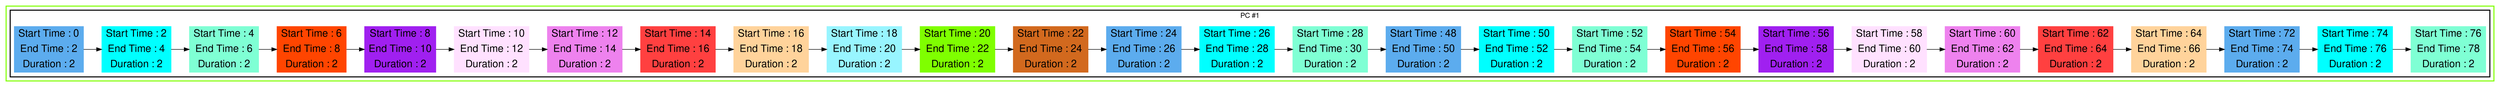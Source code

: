 digraph G {

fontname="Helvetica,Arial,sans-serif"
node [fontname="Helvetica,Arial,sans-serif"]
edge [fontname="Helvetica,Arial,sans-serif"]
graph [rankdir = "LR"];
node [fontsize = "20" shape = "ellipse"];

    subgraph cluster_Mod_0{
        color =chartreuse
        style = bold
        subgraph cluster_0{
           node [style=filled]
           color = black


            "node0" [
               label = "Start Time : 0 | End Time : 2 | Duration : 2"
               shape = "record"
               color = steelblue2
            ]

            "node4" [
               label = "Start Time : 2 | End Time : 4 | Duration : 2"
               shape = "record"
               color = aqua
            ]

            "node8" [
               label = "Start Time : 4 | End Time : 6 | Duration : 2"
               shape = "record"
               color = aquamarine
            ]

            "node12" [
               label = "Start Time : 6 | End Time : 8 | Duration : 2"
               shape = "record"
               color = orangered1
            ]

            "node14" [
               label = "Start Time : 8 | End Time : 10 | Duration : 2"
               shape = "record"
               color = x11purple
            ]

            "node16" [
               label = "Start Time : 10 | End Time : 12 | Duration : 2"
               shape = "record"
               color = thistle1
            ]

            "node18" [
               label = "Start Time : 12 | End Time : 14 | Duration : 2"
               shape = "record"
               color = violet
            ]

            "node20" [
               label = "Start Time : 14 | End Time : 16 | Duration : 2"
               shape = "record"
               color = brown1
            ]

            "node22" [
               label = "Start Time : 16 | End Time : 18 | Duration : 2"
               shape = "record"
               color = burlywood1
            ]

            "node24" [
               label = "Start Time : 18 | End Time : 20 | Duration : 2"
               shape = "record"
               color = cadetblue1
            ]

            "node25" [
               label = "Start Time : 20 | End Time : 22 | Duration : 2"
               shape = "record"
               color = chartreuse
            ]

            "node26" [
               label = "Start Time : 22 | End Time : 24 | Duration : 2"
               shape = "record"
               color = chocolate
            ]

            "node1" [
               label = "Start Time : 24 | End Time : 26 | Duration : 2"
               shape = "record"
               color = steelblue2
            ]

            "node5" [
               label = "Start Time : 26 | End Time : 28 | Duration : 2"
               shape = "record"
               color = aqua
            ]

            "node9" [
               label = "Start Time : 28 | End Time : 30 | Duration : 2"
               shape = "record"
               color = aquamarine
            ]

            "node2" [
               label = "Start Time : 48 | End Time : 50 | Duration : 2"
               shape = "record"
               color = steelblue2
            ]

            "node6" [
               label = "Start Time : 50 | End Time : 52 | Duration : 2"
               shape = "record"
               color = aqua
            ]

            "node10" [
               label = "Start Time : 52 | End Time : 54 | Duration : 2"
               shape = "record"
               color = aquamarine
            ]

            "node13" [
               label = "Start Time : 54 | End Time : 56 | Duration : 2"
               shape = "record"
               color = orangered1
            ]

            "node15" [
               label = "Start Time : 56 | End Time : 58 | Duration : 2"
               shape = "record"
               color = x11purple
            ]

            "node17" [
               label = "Start Time : 58 | End Time : 60 | Duration : 2"
               shape = "record"
               color = thistle1
            ]

            "node19" [
               label = "Start Time : 60 | End Time : 62 | Duration : 2"
               shape = "record"
               color = violet
            ]

            "node21" [
               label = "Start Time : 62 | End Time : 64 | Duration : 2"
               shape = "record"
               color = brown1
            ]

            "node23" [
               label = "Start Time : 64 | End Time : 66 | Duration : 2"
               shape = "record"
               color = burlywood1
            ]

            "node3" [
               label = "Start Time : 72 | End Time : 74 | Duration : 2"
               shape = "record"
               color = steelblue2
            ]

            "node7" [
               label = "Start Time : 74 | End Time : 76 | Duration : 2"
               shape = "record"
               color = aqua
            ]

            "node11" [
               label = "Start Time : 76 | End Time : 78 | Duration : 2"
               shape = "record"
               color = aquamarine
            ]

            node0 -> node4 -> node8 -> node12 -> node14 -> node16 -> node18 -> node20 -> node22 -> node24 -> node25 -> node26 -> node1 -> node5 -> node9 -> node2 -> node6 -> node10 -> node13 -> node15 -> node17 -> node19 -> node21 -> node23 -> node3 -> node7 -> node11

            label = "PC #1"

        }
    }




}

